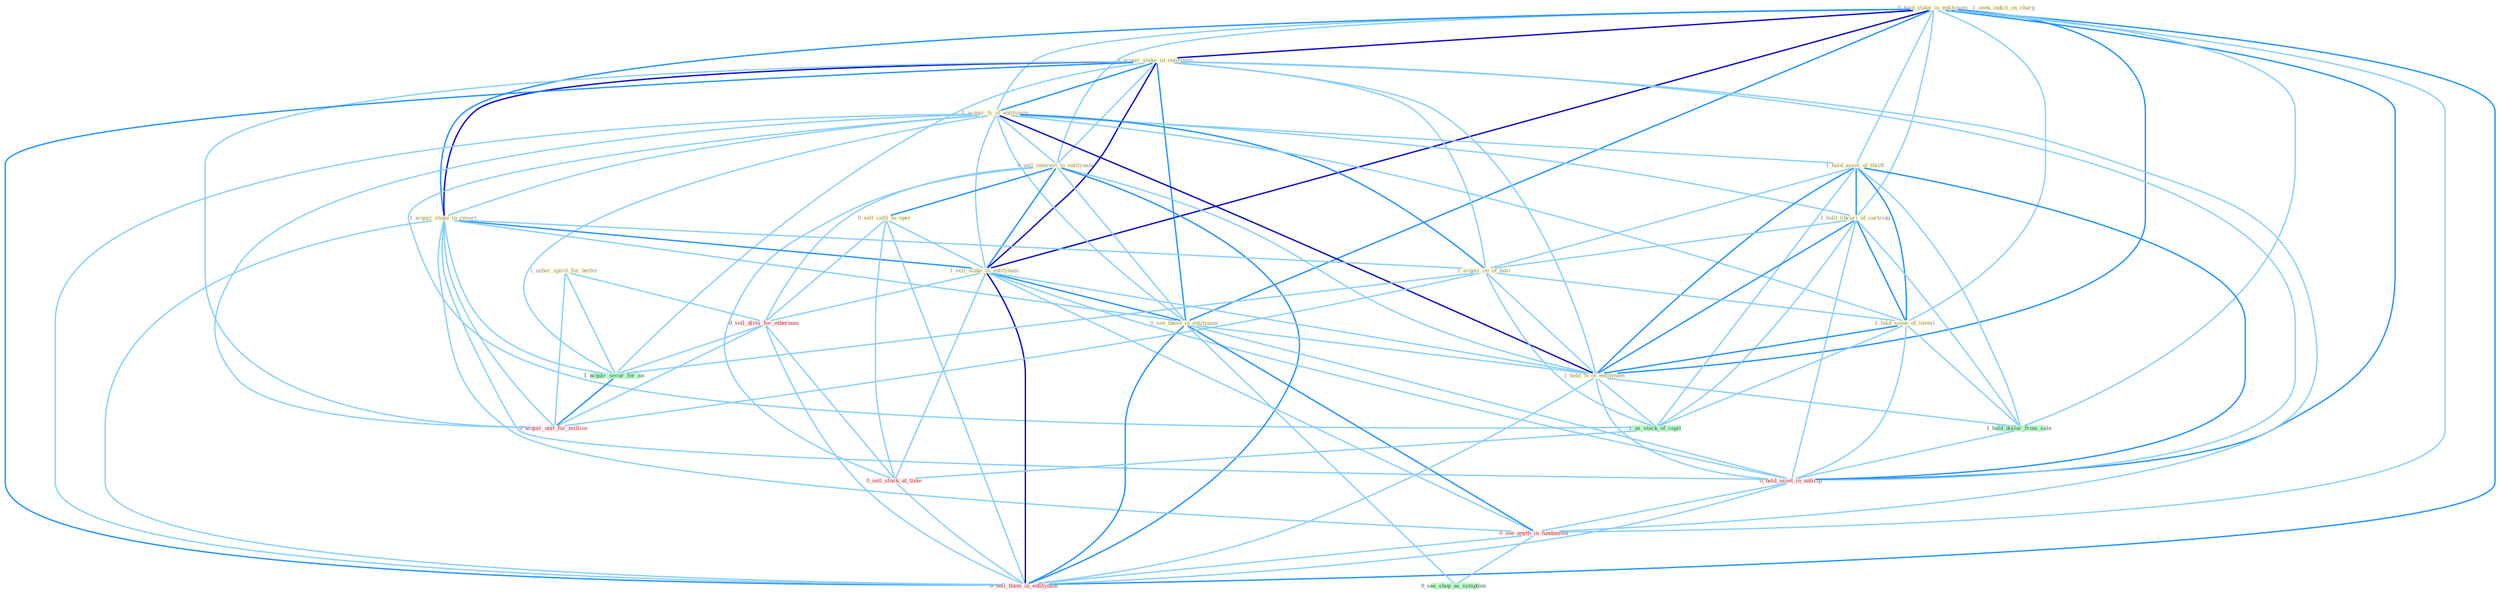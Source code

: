 Graph G{ 
    node
    [shape=polygon,style=filled,width=.5,height=.06,color="#BDFCC9",fixedsize=true,fontsize=4,
    fontcolor="#2f4f4f"];
    {node
    [color="#ffffe0", fontcolor="#8b7d6b"] "0_hold_stake_in_entitynam " "1_seek_indict_on_charg " "1_acquir_stake_in_entitynam " "1_acquir_%_of_entitynam " "0_sell_interest_to_entitynam " "1_acquir_stake_in_resort " "0_sell_cattl_to_oper " "1_hold_asset_of_thrift " "1_sell_stake_in_entitynam " "0_see_these_in_entitynam " "1_hold_librari_of_cartridg " "1_acquir_on_of_busi " "1_hold_some_of_invest " "1_usher_spirit_for_better " "1_hold_%_of_entitynam "}
{node [color="#fff0f5", fontcolor="#b22222"] "0_sell_divis_for_othernum " "0_hold_asset_in_anticip " "0_sell_stock_at_time " "0_see_anyth_in_fundament " "0_acquir_unit_for_million " "0_sell_them_in_entitynam "}
edge [color="#B0E2FF"];

	"0_hold_stake_in_entitynam " -- "1_acquir_stake_in_entitynam " [w="3", color="#0000cd" , len=0.6];
	"0_hold_stake_in_entitynam " -- "1_acquir_%_of_entitynam " [w="1", color="#87cefa" ];
	"0_hold_stake_in_entitynam " -- "0_sell_interest_to_entitynam " [w="1", color="#87cefa" ];
	"0_hold_stake_in_entitynam " -- "1_acquir_stake_in_resort " [w="2", color="#1e90ff" , len=0.8];
	"0_hold_stake_in_entitynam " -- "1_hold_asset_of_thrift " [w="1", color="#87cefa" ];
	"0_hold_stake_in_entitynam " -- "1_sell_stake_in_entitynam " [w="3", color="#0000cd" , len=0.6];
	"0_hold_stake_in_entitynam " -- "0_see_these_in_entitynam " [w="2", color="#1e90ff" , len=0.8];
	"0_hold_stake_in_entitynam " -- "1_hold_librari_of_cartridg " [w="1", color="#87cefa" ];
	"0_hold_stake_in_entitynam " -- "1_hold_some_of_invest " [w="1", color="#87cefa" ];
	"0_hold_stake_in_entitynam " -- "1_hold_%_of_entitynam " [w="2", color="#1e90ff" , len=0.8];
	"0_hold_stake_in_entitynam " -- "1_hold_dollar_from_sale " [w="1", color="#87cefa" ];
	"0_hold_stake_in_entitynam " -- "0_hold_asset_in_anticip " [w="2", color="#1e90ff" , len=0.8];
	"0_hold_stake_in_entitynam " -- "0_see_anyth_in_fundament " [w="1", color="#87cefa" ];
	"0_hold_stake_in_entitynam " -- "0_sell_them_in_entitynam " [w="2", color="#1e90ff" , len=0.8];
	"1_acquir_stake_in_entitynam " -- "1_acquir_%_of_entitynam " [w="2", color="#1e90ff" , len=0.8];
	"1_acquir_stake_in_entitynam " -- "0_sell_interest_to_entitynam " [w="1", color="#87cefa" ];
	"1_acquir_stake_in_entitynam " -- "1_acquir_stake_in_resort " [w="3", color="#0000cd" , len=0.6];
	"1_acquir_stake_in_entitynam " -- "1_sell_stake_in_entitynam " [w="3", color="#0000cd" , len=0.6];
	"1_acquir_stake_in_entitynam " -- "0_see_these_in_entitynam " [w="2", color="#1e90ff" , len=0.8];
	"1_acquir_stake_in_entitynam " -- "1_acquir_on_of_busi " [w="1", color="#87cefa" ];
	"1_acquir_stake_in_entitynam " -- "1_hold_%_of_entitynam " [w="1", color="#87cefa" ];
	"1_acquir_stake_in_entitynam " -- "1_acquir_secur_for_an " [w="1", color="#87cefa" ];
	"1_acquir_stake_in_entitynam " -- "0_hold_asset_in_anticip " [w="1", color="#87cefa" ];
	"1_acquir_stake_in_entitynam " -- "0_see_anyth_in_fundament " [w="1", color="#87cefa" ];
	"1_acquir_stake_in_entitynam " -- "0_acquir_unit_for_million " [w="1", color="#87cefa" ];
	"1_acquir_stake_in_entitynam " -- "0_sell_them_in_entitynam " [w="2", color="#1e90ff" , len=0.8];
	"1_acquir_%_of_entitynam " -- "0_sell_interest_to_entitynam " [w="1", color="#87cefa" ];
	"1_acquir_%_of_entitynam " -- "1_acquir_stake_in_resort " [w="1", color="#87cefa" ];
	"1_acquir_%_of_entitynam " -- "1_hold_asset_of_thrift " [w="1", color="#87cefa" ];
	"1_acquir_%_of_entitynam " -- "1_sell_stake_in_entitynam " [w="1", color="#87cefa" ];
	"1_acquir_%_of_entitynam " -- "0_see_these_in_entitynam " [w="1", color="#87cefa" ];
	"1_acquir_%_of_entitynam " -- "1_hold_librari_of_cartridg " [w="1", color="#87cefa" ];
	"1_acquir_%_of_entitynam " -- "1_acquir_on_of_busi " [w="2", color="#1e90ff" , len=0.8];
	"1_acquir_%_of_entitynam " -- "1_hold_some_of_invest " [w="1", color="#87cefa" ];
	"1_acquir_%_of_entitynam " -- "1_hold_%_of_entitynam " [w="3", color="#0000cd" , len=0.6];
	"1_acquir_%_of_entitynam " -- "1_acquir_secur_for_an " [w="1", color="#87cefa" ];
	"1_acquir_%_of_entitynam " -- "1_us_stock_of_capit " [w="1", color="#87cefa" ];
	"1_acquir_%_of_entitynam " -- "0_acquir_unit_for_million " [w="1", color="#87cefa" ];
	"1_acquir_%_of_entitynam " -- "0_sell_them_in_entitynam " [w="1", color="#87cefa" ];
	"0_sell_interest_to_entitynam " -- "0_sell_cattl_to_oper " [w="2", color="#1e90ff" , len=0.8];
	"0_sell_interest_to_entitynam " -- "1_sell_stake_in_entitynam " [w="2", color="#1e90ff" , len=0.8];
	"0_sell_interest_to_entitynam " -- "0_see_these_in_entitynam " [w="1", color="#87cefa" ];
	"0_sell_interest_to_entitynam " -- "1_hold_%_of_entitynam " [w="1", color="#87cefa" ];
	"0_sell_interest_to_entitynam " -- "0_sell_divis_for_othernum " [w="1", color="#87cefa" ];
	"0_sell_interest_to_entitynam " -- "0_sell_stock_at_time " [w="1", color="#87cefa" ];
	"0_sell_interest_to_entitynam " -- "0_sell_them_in_entitynam " [w="2", color="#1e90ff" , len=0.8];
	"1_acquir_stake_in_resort " -- "1_sell_stake_in_entitynam " [w="2", color="#1e90ff" , len=0.8];
	"1_acquir_stake_in_resort " -- "0_see_these_in_entitynam " [w="1", color="#87cefa" ];
	"1_acquir_stake_in_resort " -- "1_acquir_on_of_busi " [w="1", color="#87cefa" ];
	"1_acquir_stake_in_resort " -- "1_acquir_secur_for_an " [w="1", color="#87cefa" ];
	"1_acquir_stake_in_resort " -- "0_hold_asset_in_anticip " [w="1", color="#87cefa" ];
	"1_acquir_stake_in_resort " -- "0_see_anyth_in_fundament " [w="1", color="#87cefa" ];
	"1_acquir_stake_in_resort " -- "0_acquir_unit_for_million " [w="1", color="#87cefa" ];
	"1_acquir_stake_in_resort " -- "0_sell_them_in_entitynam " [w="1", color="#87cefa" ];
	"0_sell_cattl_to_oper " -- "1_sell_stake_in_entitynam " [w="1", color="#87cefa" ];
	"0_sell_cattl_to_oper " -- "0_sell_divis_for_othernum " [w="1", color="#87cefa" ];
	"0_sell_cattl_to_oper " -- "0_sell_stock_at_time " [w="1", color="#87cefa" ];
	"0_sell_cattl_to_oper " -- "0_sell_them_in_entitynam " [w="1", color="#87cefa" ];
	"1_hold_asset_of_thrift " -- "1_hold_librari_of_cartridg " [w="2", color="#1e90ff" , len=0.8];
	"1_hold_asset_of_thrift " -- "1_acquir_on_of_busi " [w="1", color="#87cefa" ];
	"1_hold_asset_of_thrift " -- "1_hold_some_of_invest " [w="2", color="#1e90ff" , len=0.8];
	"1_hold_asset_of_thrift " -- "1_hold_%_of_entitynam " [w="2", color="#1e90ff" , len=0.8];
	"1_hold_asset_of_thrift " -- "1_us_stock_of_capit " [w="1", color="#87cefa" ];
	"1_hold_asset_of_thrift " -- "1_hold_dollar_from_sale " [w="1", color="#87cefa" ];
	"1_hold_asset_of_thrift " -- "0_hold_asset_in_anticip " [w="2", color="#1e90ff" , len=0.8];
	"1_sell_stake_in_entitynam " -- "0_see_these_in_entitynam " [w="2", color="#1e90ff" , len=0.8];
	"1_sell_stake_in_entitynam " -- "1_hold_%_of_entitynam " [w="1", color="#87cefa" ];
	"1_sell_stake_in_entitynam " -- "0_sell_divis_for_othernum " [w="1", color="#87cefa" ];
	"1_sell_stake_in_entitynam " -- "0_hold_asset_in_anticip " [w="1", color="#87cefa" ];
	"1_sell_stake_in_entitynam " -- "0_sell_stock_at_time " [w="1", color="#87cefa" ];
	"1_sell_stake_in_entitynam " -- "0_see_anyth_in_fundament " [w="1", color="#87cefa" ];
	"1_sell_stake_in_entitynam " -- "0_sell_them_in_entitynam " [w="3", color="#0000cd" , len=0.6];
	"0_see_these_in_entitynam " -- "1_hold_%_of_entitynam " [w="1", color="#87cefa" ];
	"0_see_these_in_entitynam " -- "0_hold_asset_in_anticip " [w="1", color="#87cefa" ];
	"0_see_these_in_entitynam " -- "0_see_anyth_in_fundament " [w="2", color="#1e90ff" , len=0.8];
	"0_see_these_in_entitynam " -- "0_see_shop_as_symptom " [w="1", color="#87cefa" ];
	"0_see_these_in_entitynam " -- "0_sell_them_in_entitynam " [w="2", color="#1e90ff" , len=0.8];
	"1_hold_librari_of_cartridg " -- "1_acquir_on_of_busi " [w="1", color="#87cefa" ];
	"1_hold_librari_of_cartridg " -- "1_hold_some_of_invest " [w="2", color="#1e90ff" , len=0.8];
	"1_hold_librari_of_cartridg " -- "1_hold_%_of_entitynam " [w="2", color="#1e90ff" , len=0.8];
	"1_hold_librari_of_cartridg " -- "1_us_stock_of_capit " [w="1", color="#87cefa" ];
	"1_hold_librari_of_cartridg " -- "1_hold_dollar_from_sale " [w="1", color="#87cefa" ];
	"1_hold_librari_of_cartridg " -- "0_hold_asset_in_anticip " [w="1", color="#87cefa" ];
	"1_acquir_on_of_busi " -- "1_hold_some_of_invest " [w="1", color="#87cefa" ];
	"1_acquir_on_of_busi " -- "1_hold_%_of_entitynam " [w="1", color="#87cefa" ];
	"1_acquir_on_of_busi " -- "1_acquir_secur_for_an " [w="1", color="#87cefa" ];
	"1_acquir_on_of_busi " -- "1_us_stock_of_capit " [w="1", color="#87cefa" ];
	"1_acquir_on_of_busi " -- "0_acquir_unit_for_million " [w="1", color="#87cefa" ];
	"1_hold_some_of_invest " -- "1_hold_%_of_entitynam " [w="2", color="#1e90ff" , len=0.8];
	"1_hold_some_of_invest " -- "1_us_stock_of_capit " [w="1", color="#87cefa" ];
	"1_hold_some_of_invest " -- "1_hold_dollar_from_sale " [w="1", color="#87cefa" ];
	"1_hold_some_of_invest " -- "0_hold_asset_in_anticip " [w="1", color="#87cefa" ];
	"1_usher_spirit_for_better " -- "0_sell_divis_for_othernum " [w="1", color="#87cefa" ];
	"1_usher_spirit_for_better " -- "1_acquir_secur_for_an " [w="1", color="#87cefa" ];
	"1_usher_spirit_for_better " -- "0_acquir_unit_for_million " [w="1", color="#87cefa" ];
	"1_hold_%_of_entitynam " -- "1_us_stock_of_capit " [w="1", color="#87cefa" ];
	"1_hold_%_of_entitynam " -- "1_hold_dollar_from_sale " [w="1", color="#87cefa" ];
	"1_hold_%_of_entitynam " -- "0_hold_asset_in_anticip " [w="1", color="#87cefa" ];
	"1_hold_%_of_entitynam " -- "0_sell_them_in_entitynam " [w="1", color="#87cefa" ];
	"0_sell_divis_for_othernum " -- "1_acquir_secur_for_an " [w="1", color="#87cefa" ];
	"0_sell_divis_for_othernum " -- "0_sell_stock_at_time " [w="1", color="#87cefa" ];
	"0_sell_divis_for_othernum " -- "0_acquir_unit_for_million " [w="1", color="#87cefa" ];
	"0_sell_divis_for_othernum " -- "0_sell_them_in_entitynam " [w="1", color="#87cefa" ];
	"1_acquir_secur_for_an " -- "0_acquir_unit_for_million " [w="2", color="#1e90ff" , len=0.8];
	"1_us_stock_of_capit " -- "0_sell_stock_at_time " [w="1", color="#87cefa" ];
	"1_hold_dollar_from_sale " -- "0_hold_asset_in_anticip " [w="1", color="#87cefa" ];
	"0_hold_asset_in_anticip " -- "0_see_anyth_in_fundament " [w="1", color="#87cefa" ];
	"0_hold_asset_in_anticip " -- "0_sell_them_in_entitynam " [w="1", color="#87cefa" ];
	"0_sell_stock_at_time " -- "0_sell_them_in_entitynam " [w="1", color="#87cefa" ];
	"0_see_anyth_in_fundament " -- "0_see_shop_as_symptom " [w="1", color="#87cefa" ];
	"0_see_anyth_in_fundament " -- "0_sell_them_in_entitynam " [w="1", color="#87cefa" ];
}